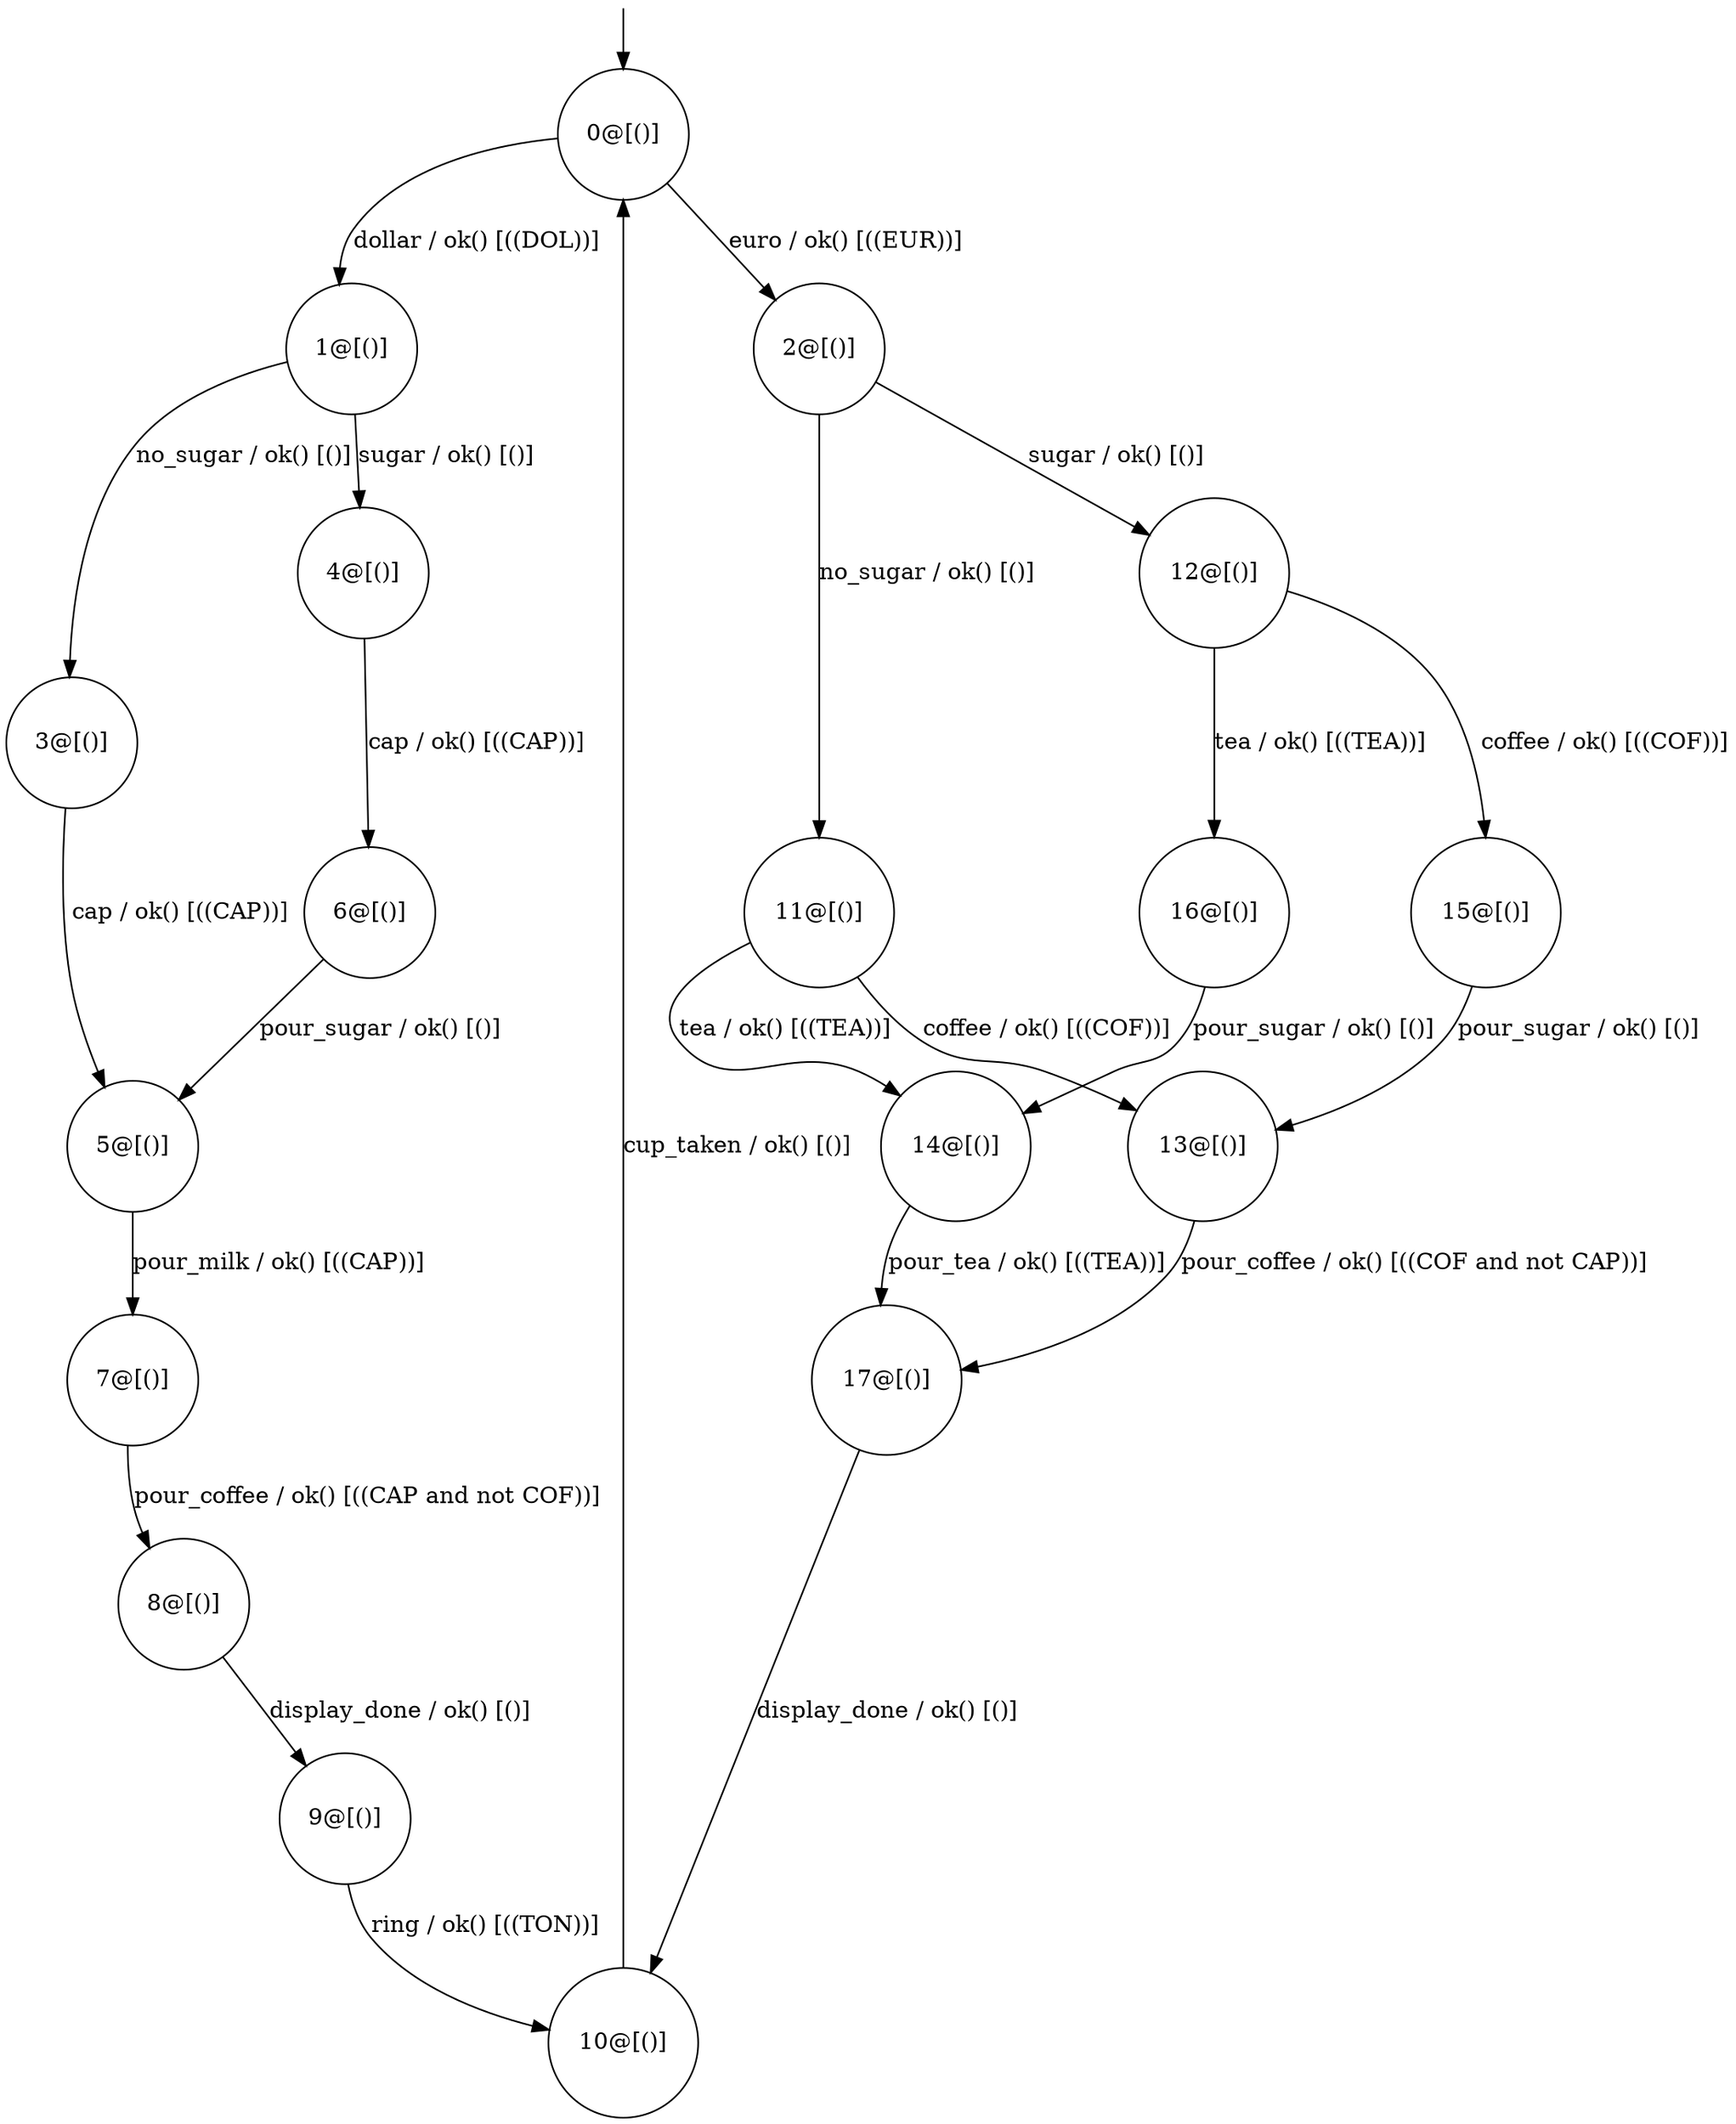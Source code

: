 digraph g {
	edge [lblstyle="above, sloped"];
	s0 [shape="circle" label="0@[()]"];
	s1 [shape="circle" label="1@[()]"];
	s2 [shape="circle" label="2@[()]"];
	s3 [shape="circle" label="3@[()]"];
	s4 [shape="circle" label="4@[()]"];
	s5 [shape="circle" label="5@[()]"];
	s6 [shape="circle" label="6@[()]"];
	s7 [shape="circle" label="7@[()]"];
	s8 [shape="circle" label="8@[()]"];
	s9 [shape="circle" label="9@[()]"];
	s10 [shape="circle" label="10@[()]"];
	s11 [shape="circle" label="11@[()]"];
	s12 [shape="circle" label="12@[()]"];
	s13 [shape="circle" label="13@[()]"];
	s14 [shape="circle" label="14@[()]"];
	s15 [shape="circle" label="15@[()]"];
	s16 [shape="circle" label="16@[()]"];
	s17 [shape="circle" label="17@[()]"];
	s0 -> s1 [label="dollar / ok() [((DOL))]"];
	s0 -> s2 [label="euro / ok() [((EUR))]"];
	s1 -> s3 [label="no_sugar / ok() [()]"];
	s1 -> s4 [label="sugar / ok() [()]"];
	s2 -> s11 [label="no_sugar / ok() [()]"];
	s2 -> s12 [label="sugar / ok() [()]"];
	s3 -> s5 [label="cap / ok() [((CAP))]"];
	s4 -> s6 [label="cap / ok() [((CAP))]"];
	s5 -> s7 [label="pour_milk / ok() [((CAP))]"];
	s6 -> s5 [label="pour_sugar / ok() [()]"];
	s7 -> s8 [label="pour_coffee / ok() [((CAP and not COF))]"];
	s8 -> s9 [label="display_done / ok() [()]"];
	s9 -> s10 [label="ring / ok() [((TON))]"];
	s10 -> s0 [label="cup_taken / ok() [()]"];
	s11 -> s13 [label="coffee / ok() [((COF))]"];
	s11 -> s14 [label="tea / ok() [((TEA))]"];
	s12 -> s15 [label="coffee / ok() [((COF))]"];
	s12 -> s16 [label="tea / ok() [((TEA))]"];
	s13 -> s17 [label="pour_coffee / ok() [((COF and not CAP))]"];
	s14 -> s17 [label="pour_tea / ok() [((TEA))]"];
	s15 -> s13 [label="pour_sugar / ok() [()]"];
	s16 -> s14 [label="pour_sugar / ok() [()]"];
	s17 -> s10 [label="display_done / ok() [()]"];
	__start0 [label="" shape="none" width="0" height="0"];
	__start0 -> s0;
}